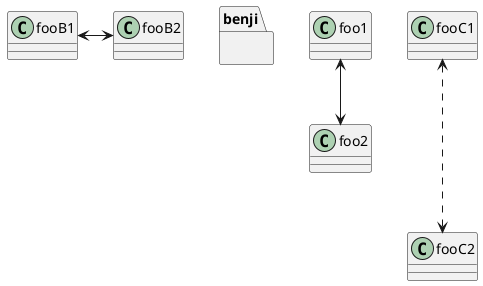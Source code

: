 {
  "sha1": "jpyubxbidcw16pju7zxj6rgo6gqkdxg",
  "insertion": {
    "when": "2024-06-03T18:59:32.083Z",
    "user": "plantuml@gmail.com"
  }
}
@startuml
package benji {}
class foo1
class foo2
foo1 <--> foo2
fooB1 <-> fooB2
fooC1 <...> fooC2
@enduml
